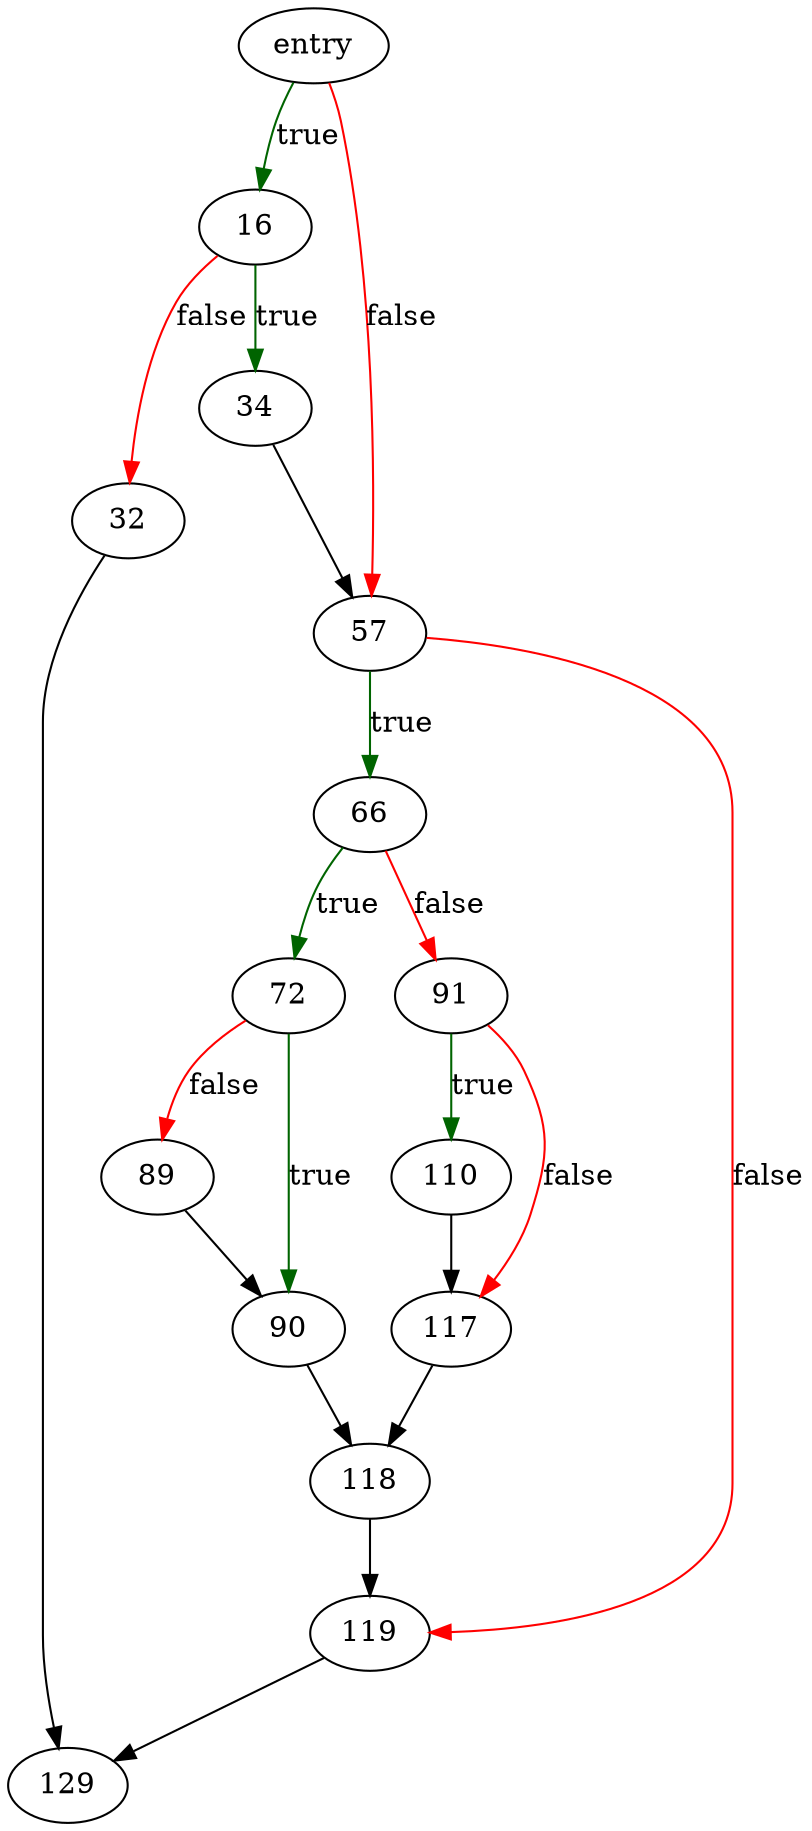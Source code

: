 digraph "walIndexPage" {
	// Node definitions.
	3 [label=entry];
	16;
	32;
	34;
	57;
	66;
	72;
	89;
	90;
	91;
	110;
	117;
	118;
	119;
	129;

	// Edge definitions.
	3 -> 16 [
		color=darkgreen
		label=true
	];
	3 -> 57 [
		color=red
		label=false
	];
	16 -> 32 [
		color=red
		label=false
	];
	16 -> 34 [
		color=darkgreen
		label=true
	];
	32 -> 129;
	34 -> 57;
	57 -> 66 [
		color=darkgreen
		label=true
	];
	57 -> 119 [
		color=red
		label=false
	];
	66 -> 72 [
		color=darkgreen
		label=true
	];
	66 -> 91 [
		color=red
		label=false
	];
	72 -> 89 [
		color=red
		label=false
	];
	72 -> 90 [
		color=darkgreen
		label=true
	];
	89 -> 90;
	90 -> 118;
	91 -> 110 [
		color=darkgreen
		label=true
	];
	91 -> 117 [
		color=red
		label=false
	];
	110 -> 117;
	117 -> 118;
	118 -> 119;
	119 -> 129;
}